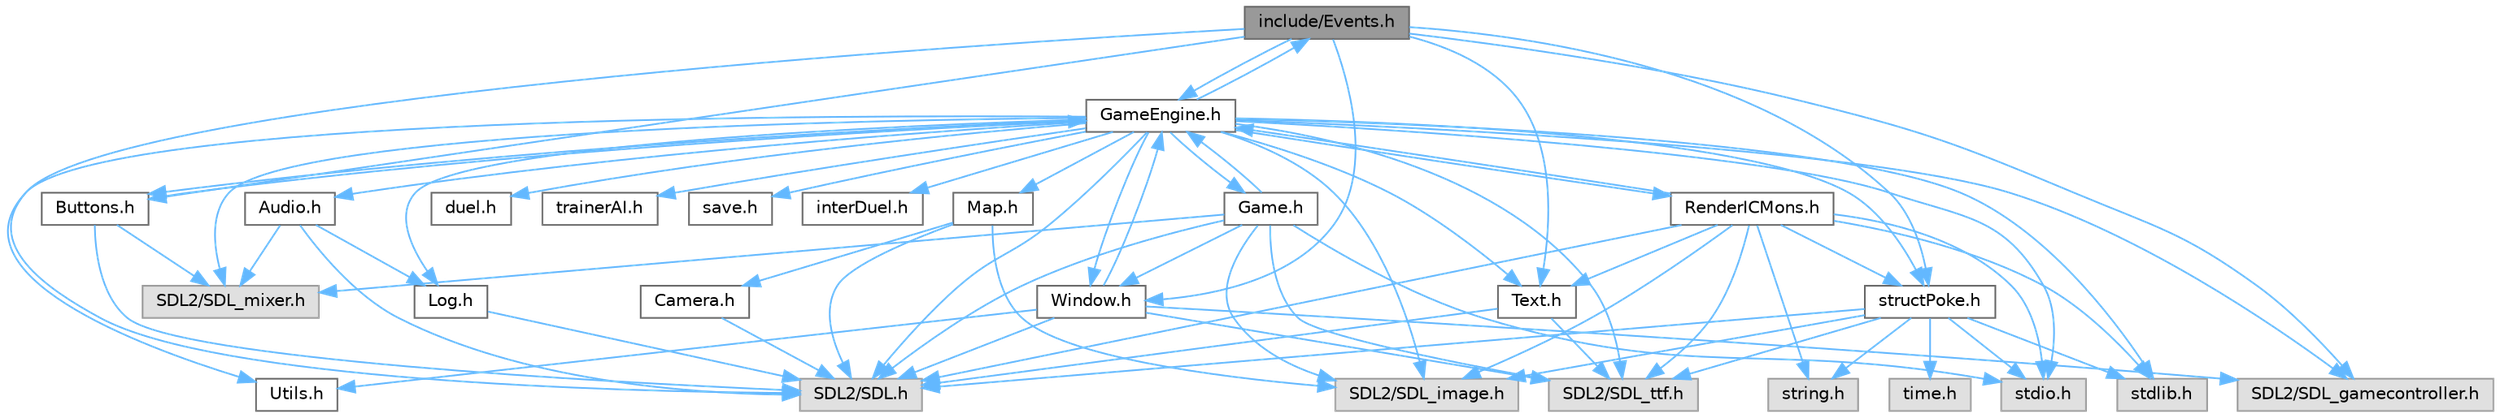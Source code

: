 digraph "include/Events.h"
{
 // LATEX_PDF_SIZE
  bgcolor="transparent";
  edge [fontname=Helvetica,fontsize=10,labelfontname=Helvetica,labelfontsize=10];
  node [fontname=Helvetica,fontsize=10,shape=box,height=0.2,width=0.4];
  Node1 [id="Node000001",label="include/Events.h",height=0.2,width=0.4,color="gray40", fillcolor="grey60", style="filled", fontcolor="black",tooltip=" "];
  Node1 -> Node2 [id="edge71_Node000001_Node000002",color="steelblue1",style="solid",tooltip=" "];
  Node2 [id="Node000002",label="GameEngine.h",height=0.2,width=0.4,color="grey40", fillcolor="white", style="filled",URL="$d7/d1f/GameEngine_8h.html",tooltip=" "];
  Node2 -> Node3 [id="edge72_Node000002_Node000003",color="steelblue1",style="solid",tooltip=" "];
  Node3 [id="Node000003",label="SDL2/SDL.h",height=0.2,width=0.4,color="grey60", fillcolor="#E0E0E0", style="filled",tooltip=" "];
  Node2 -> Node4 [id="edge73_Node000002_Node000004",color="steelblue1",style="solid",tooltip=" "];
  Node4 [id="Node000004",label="SDL2/SDL_mixer.h",height=0.2,width=0.4,color="grey60", fillcolor="#E0E0E0", style="filled",tooltip=" "];
  Node2 -> Node5 [id="edge74_Node000002_Node000005",color="steelblue1",style="solid",tooltip=" "];
  Node5 [id="Node000005",label="SDL2/SDL_image.h",height=0.2,width=0.4,color="grey60", fillcolor="#E0E0E0", style="filled",tooltip=" "];
  Node2 -> Node6 [id="edge75_Node000002_Node000006",color="steelblue1",style="solid",tooltip=" "];
  Node6 [id="Node000006",label="SDL2/SDL_ttf.h",height=0.2,width=0.4,color="grey60", fillcolor="#E0E0E0", style="filled",tooltip=" "];
  Node2 -> Node7 [id="edge76_Node000002_Node000007",color="steelblue1",style="solid",tooltip=" "];
  Node7 [id="Node000007",label="SDL2/SDL_gamecontroller.h",height=0.2,width=0.4,color="grey60", fillcolor="#E0E0E0", style="filled",tooltip=" "];
  Node2 -> Node8 [id="edge77_Node000002_Node000008",color="steelblue1",style="solid",tooltip=" "];
  Node8 [id="Node000008",label="stdio.h",height=0.2,width=0.4,color="grey60", fillcolor="#E0E0E0", style="filled",tooltip=" "];
  Node2 -> Node9 [id="edge78_Node000002_Node000009",color="steelblue1",style="solid",tooltip=" "];
  Node9 [id="Node000009",label="stdlib.h",height=0.2,width=0.4,color="grey60", fillcolor="#E0E0E0", style="filled",tooltip=" "];
  Node2 -> Node10 [id="edge79_Node000002_Node000010",color="steelblue1",style="solid",tooltip=" "];
  Node10 [id="Node000010",label="Log.h",height=0.2,width=0.4,color="grey40", fillcolor="white", style="filled",URL="$d1/d45/Log_8h.html",tooltip=" "];
  Node10 -> Node3 [id="edge80_Node000010_Node000003",color="steelblue1",style="solid",tooltip=" "];
  Node2 -> Node11 [id="edge81_Node000002_Node000011",color="steelblue1",style="solid",tooltip=" "];
  Node11 [id="Node000011",label="Audio.h",height=0.2,width=0.4,color="grey40", fillcolor="white", style="filled",URL="$d8/daa/Audio_8h.html",tooltip=" "];
  Node11 -> Node10 [id="edge82_Node000011_Node000010",color="steelblue1",style="solid",tooltip=" "];
  Node11 -> Node4 [id="edge83_Node000011_Node000004",color="steelblue1",style="solid",tooltip=" "];
  Node11 -> Node3 [id="edge84_Node000011_Node000003",color="steelblue1",style="solid",tooltip=" "];
  Node2 -> Node12 [id="edge85_Node000002_Node000012",color="steelblue1",style="solid",tooltip=" "];
  Node12 [id="Node000012",label="Buttons.h",height=0.2,width=0.4,color="grey40", fillcolor="white", style="filled",URL="$d3/d70/Buttons_8h.html",tooltip=" "];
  Node12 -> Node3 [id="edge86_Node000012_Node000003",color="steelblue1",style="solid",tooltip=" "];
  Node12 -> Node4 [id="edge87_Node000012_Node000004",color="steelblue1",style="solid",tooltip=" "];
  Node12 -> Node2 [id="edge88_Node000012_Node000002",color="steelblue1",style="solid",tooltip=" "];
  Node2 -> Node13 [id="edge89_Node000002_Node000013",color="steelblue1",style="solid",tooltip=" "];
  Node13 [id="Node000013",label="structPoke.h",height=0.2,width=0.4,color="grey40", fillcolor="white", style="filled",URL="$da/d71/structPoke_8h.html",tooltip=" "];
  Node13 -> Node8 [id="edge90_Node000013_Node000008",color="steelblue1",style="solid",tooltip=" "];
  Node13 -> Node9 [id="edge91_Node000013_Node000009",color="steelblue1",style="solid",tooltip=" "];
  Node13 -> Node14 [id="edge92_Node000013_Node000014",color="steelblue1",style="solid",tooltip=" "];
  Node14 [id="Node000014",label="time.h",height=0.2,width=0.4,color="grey60", fillcolor="#E0E0E0", style="filled",tooltip=" "];
  Node13 -> Node15 [id="edge93_Node000013_Node000015",color="steelblue1",style="solid",tooltip=" "];
  Node15 [id="Node000015",label="string.h",height=0.2,width=0.4,color="grey60", fillcolor="#E0E0E0", style="filled",tooltip=" "];
  Node13 -> Node3 [id="edge94_Node000013_Node000003",color="steelblue1",style="solid",tooltip=" "];
  Node13 -> Node5 [id="edge95_Node000013_Node000005",color="steelblue1",style="solid",tooltip=" "];
  Node13 -> Node6 [id="edge96_Node000013_Node000006",color="steelblue1",style="solid",tooltip=" "];
  Node2 -> Node16 [id="edge97_Node000002_Node000016",color="steelblue1",style="solid",tooltip=" "];
  Node16 [id="Node000016",label="duel.h",height=0.2,width=0.4,color="grey40", fillcolor="white", style="filled",URL="$d6/d8e/duel_8h.html",tooltip=" "];
  Node2 -> Node17 [id="edge98_Node000002_Node000017",color="steelblue1",style="solid",tooltip=" "];
  Node17 [id="Node000017",label="trainerAI.h",height=0.2,width=0.4,color="grey40", fillcolor="white", style="filled",URL="$df/d27/trainerAI_8h.html",tooltip=" "];
  Node2 -> Node18 [id="edge99_Node000002_Node000018",color="steelblue1",style="solid",tooltip=" "];
  Node18 [id="Node000018",label="save.h",height=0.2,width=0.4,color="grey40", fillcolor="white", style="filled",URL="$d5/d5e/save_8h.html",tooltip=" "];
  Node2 -> Node19 [id="edge100_Node000002_Node000019",color="steelblue1",style="solid",tooltip=" "];
  Node19 [id="Node000019",label="interDuel.h",height=0.2,width=0.4,color="grey40", fillcolor="white", style="filled",URL="$da/d1d/interDuel_8h.html",tooltip=" "];
  Node2 -> Node20 [id="edge101_Node000002_Node000020",color="steelblue1",style="solid",tooltip=" "];
  Node20 [id="Node000020",label="Utils.h",height=0.2,width=0.4,color="grey40", fillcolor="white", style="filled",URL="$d9/ded/Utils_8h.html",tooltip=" "];
  Node2 -> Node21 [id="edge102_Node000002_Node000021",color="steelblue1",style="solid",tooltip=" "];
  Node21 [id="Node000021",label="Text.h",height=0.2,width=0.4,color="grey40", fillcolor="white", style="filled",URL="$d6/d35/Text_8h.html",tooltip=" "];
  Node21 -> Node3 [id="edge103_Node000021_Node000003",color="steelblue1",style="solid",tooltip=" "];
  Node21 -> Node6 [id="edge104_Node000021_Node000006",color="steelblue1",style="solid",tooltip=" "];
  Node2 -> Node22 [id="edge105_Node000002_Node000022",color="steelblue1",style="solid",tooltip=" "];
  Node22 [id="Node000022",label="Window.h",height=0.2,width=0.4,color="grey40", fillcolor="white", style="filled",URL="$d3/ded/Window_8h.html",tooltip=" "];
  Node22 -> Node3 [id="edge106_Node000022_Node000003",color="steelblue1",style="solid",tooltip=" "];
  Node22 -> Node6 [id="edge107_Node000022_Node000006",color="steelblue1",style="solid",tooltip=" "];
  Node22 -> Node7 [id="edge108_Node000022_Node000007",color="steelblue1",style="solid",tooltip=" "];
  Node22 -> Node2 [id="edge109_Node000022_Node000002",color="steelblue1",style="solid",tooltip=" "];
  Node22 -> Node20 [id="edge110_Node000022_Node000020",color="steelblue1",style="solid",tooltip=" "];
  Node2 -> Node23 [id="edge111_Node000002_Node000023",color="steelblue1",style="solid",tooltip=" "];
  Node23 [id="Node000023",label="Map.h",height=0.2,width=0.4,color="grey40", fillcolor="white", style="filled",URL="$df/d79/Map_8h.html",tooltip=" "];
  Node23 -> Node3 [id="edge112_Node000023_Node000003",color="steelblue1",style="solid",tooltip=" "];
  Node23 -> Node5 [id="edge113_Node000023_Node000005",color="steelblue1",style="solid",tooltip=" "];
  Node23 -> Node24 [id="edge114_Node000023_Node000024",color="steelblue1",style="solid",tooltip=" "];
  Node24 [id="Node000024",label="Camera.h",height=0.2,width=0.4,color="grey40", fillcolor="white", style="filled",URL="$dd/de4/Camera_8h.html",tooltip=" "];
  Node24 -> Node3 [id="edge115_Node000024_Node000003",color="steelblue1",style="solid",tooltip=" "];
  Node2 -> Node25 [id="edge116_Node000002_Node000025",color="steelblue1",style="solid",tooltip=" "];
  Node25 [id="Node000025",label="Game.h",height=0.2,width=0.4,color="grey40", fillcolor="white", style="filled",URL="$d3/d5f/Game_8h.html",tooltip=" "];
  Node25 -> Node3 [id="edge117_Node000025_Node000003",color="steelblue1",style="solid",tooltip=" "];
  Node25 -> Node4 [id="edge118_Node000025_Node000004",color="steelblue1",style="solid",tooltip=" "];
  Node25 -> Node5 [id="edge119_Node000025_Node000005",color="steelblue1",style="solid",tooltip=" "];
  Node25 -> Node6 [id="edge120_Node000025_Node000006",color="steelblue1",style="solid",tooltip=" "];
  Node25 -> Node8 [id="edge121_Node000025_Node000008",color="steelblue1",style="solid",tooltip=" "];
  Node25 -> Node22 [id="edge122_Node000025_Node000022",color="steelblue1",style="solid",tooltip=" "];
  Node25 -> Node2 [id="edge123_Node000025_Node000002",color="steelblue1",style="solid",tooltip=" "];
  Node2 -> Node1 [id="edge124_Node000002_Node000001",color="steelblue1",style="solid",tooltip=" "];
  Node2 -> Node26 [id="edge125_Node000002_Node000026",color="steelblue1",style="solid",tooltip=" "];
  Node26 [id="Node000026",label="RenderICMons.h",height=0.2,width=0.4,color="grey40", fillcolor="white", style="filled",URL="$d2/d98/RenderICMons_8h.html",tooltip=" "];
  Node26 -> Node3 [id="edge126_Node000026_Node000003",color="steelblue1",style="solid",tooltip=" "];
  Node26 -> Node5 [id="edge127_Node000026_Node000005",color="steelblue1",style="solid",tooltip=" "];
  Node26 -> Node6 [id="edge128_Node000026_Node000006",color="steelblue1",style="solid",tooltip=" "];
  Node26 -> Node8 [id="edge129_Node000026_Node000008",color="steelblue1",style="solid",tooltip=" "];
  Node26 -> Node9 [id="edge130_Node000026_Node000009",color="steelblue1",style="solid",tooltip=" "];
  Node26 -> Node15 [id="edge131_Node000026_Node000015",color="steelblue1",style="solid",tooltip=" "];
  Node26 -> Node2 [id="edge132_Node000026_Node000002",color="steelblue1",style="solid",tooltip=" "];
  Node26 -> Node21 [id="edge133_Node000026_Node000021",color="steelblue1",style="solid",tooltip=" "];
  Node26 -> Node13 [id="edge134_Node000026_Node000013",color="steelblue1",style="solid",tooltip=" "];
  Node1 -> Node22 [id="edge135_Node000001_Node000022",color="steelblue1",style="solid",tooltip=" "];
  Node1 -> Node12 [id="edge136_Node000001_Node000012",color="steelblue1",style="solid",tooltip=" "];
  Node1 -> Node21 [id="edge137_Node000001_Node000021",color="steelblue1",style="solid",tooltip=" "];
  Node1 -> Node13 [id="edge138_Node000001_Node000013",color="steelblue1",style="solid",tooltip=" "];
  Node1 -> Node3 [id="edge139_Node000001_Node000003",color="steelblue1",style="solid",tooltip=" "];
  Node1 -> Node7 [id="edge140_Node000001_Node000007",color="steelblue1",style="solid",tooltip=" "];
}
